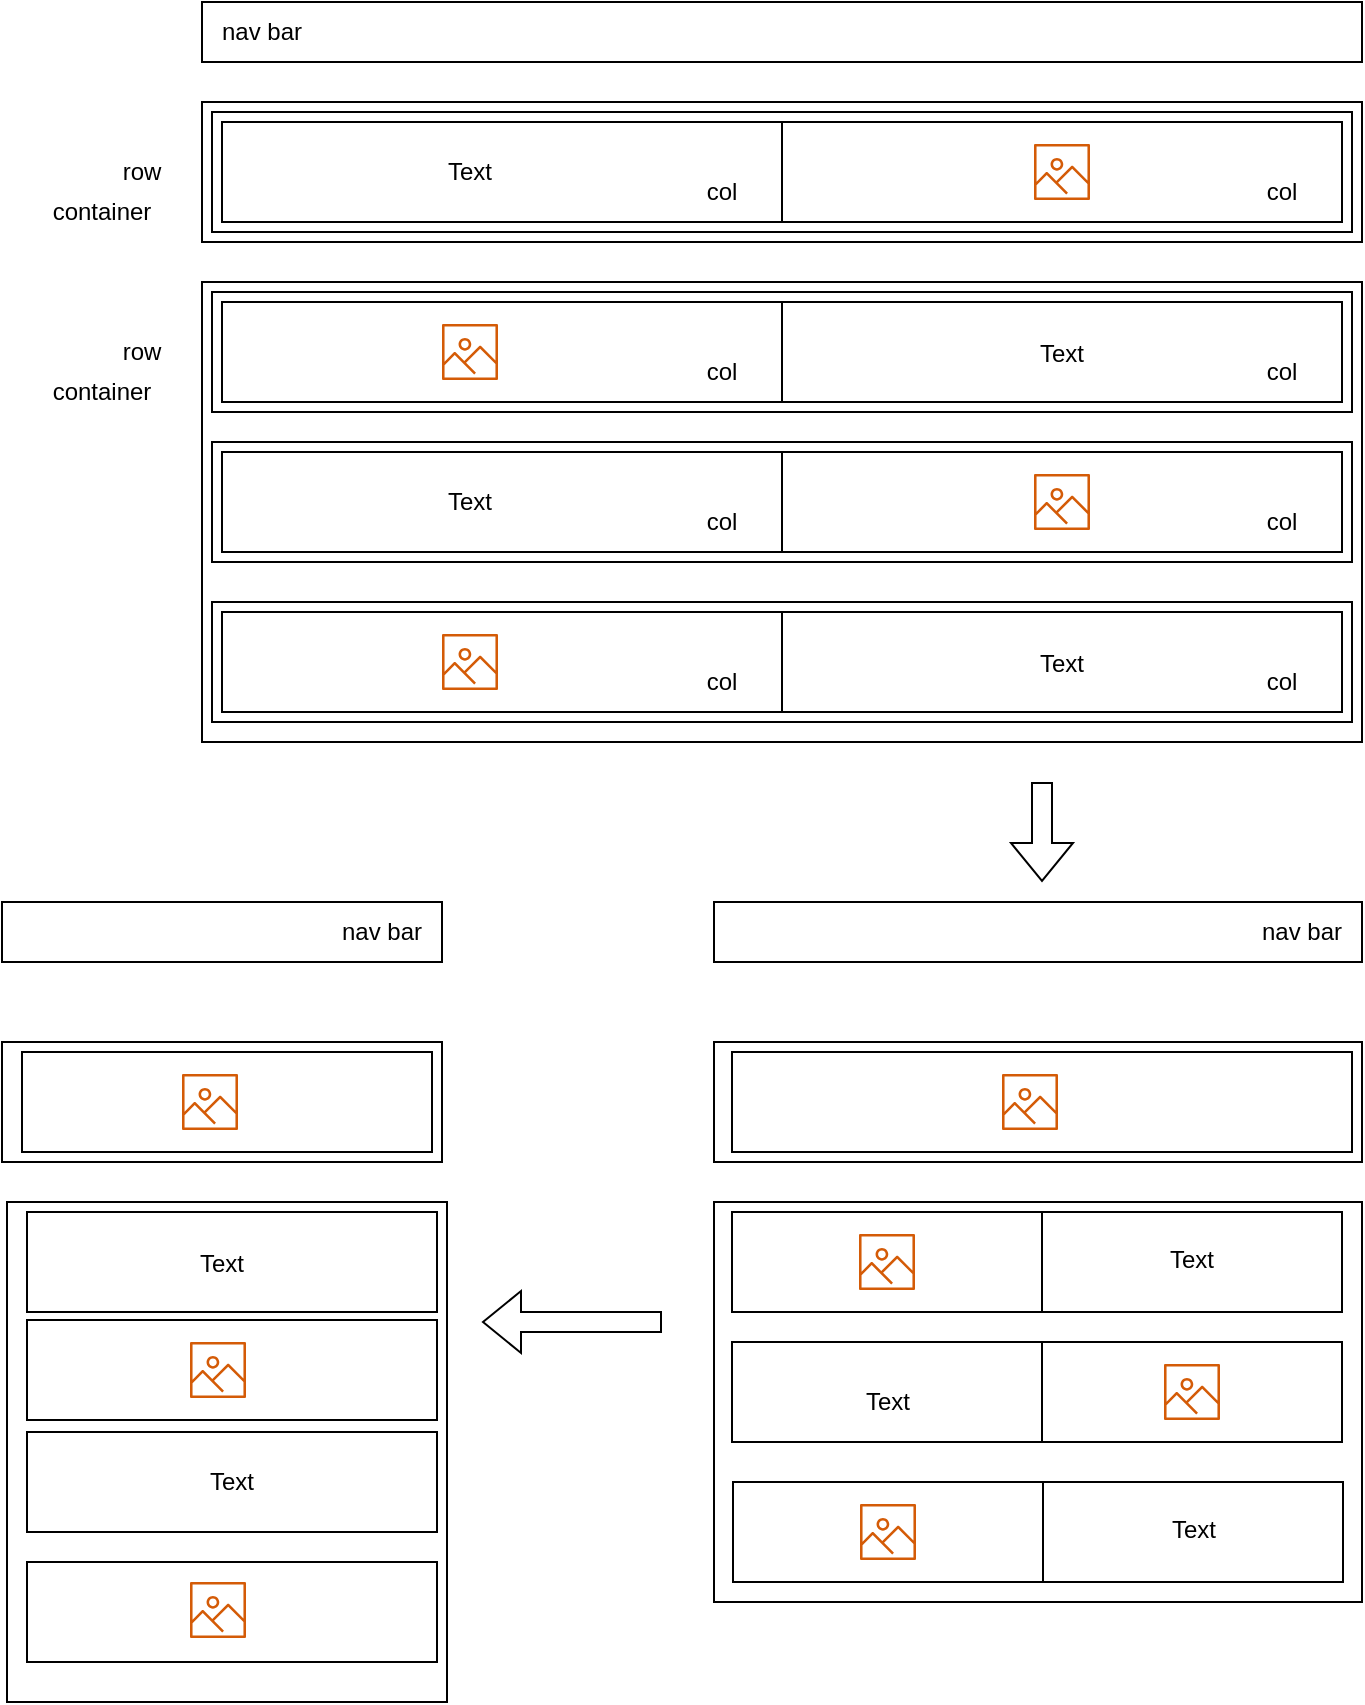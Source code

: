 <mxfile version="16.1.0" type="onedrive"><diagram id="aQ6GvytLmwV6mgxpHQU3" name="Page-1"><mxGraphModel dx="1350" dy="764" grid="1" gridSize="10" guides="1" tooltips="1" connect="1" arrows="1" fold="1" page="1" pageScale="1" pageWidth="850" pageHeight="1100" math="0" shadow="0"><root><mxCell id="0"/><mxCell id="1" parent="0"/><mxCell id="Md2uFomnaz3RGysvXUgq-99" value="" style="rounded=0;whiteSpace=wrap;html=1;" vertex="1" parent="1"><mxGeometry x="32.5" y="640" width="220" height="250" as="geometry"/></mxCell><mxCell id="Md2uFomnaz3RGysvXUgq-102" value="" style="rounded=0;whiteSpace=wrap;html=1;" vertex="1" parent="1"><mxGeometry x="42.5" y="699" width="205" height="50" as="geometry"/></mxCell><mxCell id="Md2uFomnaz3RGysvXUgq-1" value="" style="rounded=0;whiteSpace=wrap;html=1;" vertex="1" parent="1"><mxGeometry x="130" y="40" width="580" height="30" as="geometry"/></mxCell><mxCell id="Md2uFomnaz3RGysvXUgq-3" value="nav bar" style="text;html=1;strokeColor=none;fillColor=none;align=center;verticalAlign=middle;whiteSpace=wrap;rounded=0;" vertex="1" parent="1"><mxGeometry x="130" y="40" width="60" height="30" as="geometry"/></mxCell><mxCell id="Md2uFomnaz3RGysvXUgq-4" value="" style="rounded=0;whiteSpace=wrap;html=1;" vertex="1" parent="1"><mxGeometry x="130" y="90" width="580" height="70" as="geometry"/></mxCell><mxCell id="Md2uFomnaz3RGysvXUgq-5" value="" style="rounded=0;whiteSpace=wrap;html=1;" vertex="1" parent="1"><mxGeometry x="135" y="95" width="570" height="60" as="geometry"/></mxCell><mxCell id="Md2uFomnaz3RGysvXUgq-6" value="" style="rounded=0;whiteSpace=wrap;html=1;" vertex="1" parent="1"><mxGeometry x="140" y="100" width="280" height="50" as="geometry"/></mxCell><mxCell id="Md2uFomnaz3RGysvXUgq-7" value="" style="rounded=0;whiteSpace=wrap;html=1;" vertex="1" parent="1"><mxGeometry x="420" y="100" width="280" height="50" as="geometry"/></mxCell><mxCell id="Md2uFomnaz3RGysvXUgq-8" value="container" style="text;html=1;strokeColor=none;fillColor=none;align=center;verticalAlign=middle;whiteSpace=wrap;rounded=0;" vertex="1" parent="1"><mxGeometry x="50" y="130" width="60" height="30" as="geometry"/></mxCell><mxCell id="Md2uFomnaz3RGysvXUgq-9" value="row" style="text;html=1;strokeColor=none;fillColor=none;align=center;verticalAlign=middle;whiteSpace=wrap;rounded=0;" vertex="1" parent="1"><mxGeometry x="70" y="110" width="60" height="30" as="geometry"/></mxCell><mxCell id="Md2uFomnaz3RGysvXUgq-10" value="col" style="text;html=1;strokeColor=none;fillColor=none;align=center;verticalAlign=middle;whiteSpace=wrap;rounded=0;" vertex="1" parent="1"><mxGeometry x="360" y="120" width="60" height="30" as="geometry"/></mxCell><mxCell id="Md2uFomnaz3RGysvXUgq-12" value="col" style="text;html=1;strokeColor=none;fillColor=none;align=center;verticalAlign=middle;whiteSpace=wrap;rounded=0;" vertex="1" parent="1"><mxGeometry x="640" y="120" width="60" height="30" as="geometry"/></mxCell><mxCell id="Md2uFomnaz3RGysvXUgq-13" value="" style="rounded=0;whiteSpace=wrap;html=1;" vertex="1" parent="1"><mxGeometry x="130" y="180" width="580" height="230" as="geometry"/></mxCell><mxCell id="Md2uFomnaz3RGysvXUgq-14" value="" style="rounded=0;whiteSpace=wrap;html=1;" vertex="1" parent="1"><mxGeometry x="135" y="185" width="570" height="60" as="geometry"/></mxCell><mxCell id="Md2uFomnaz3RGysvXUgq-15" value="" style="rounded=0;whiteSpace=wrap;html=1;" vertex="1" parent="1"><mxGeometry x="140" y="190" width="280" height="50" as="geometry"/></mxCell><mxCell id="Md2uFomnaz3RGysvXUgq-16" value="" style="rounded=0;whiteSpace=wrap;html=1;" vertex="1" parent="1"><mxGeometry x="420" y="190" width="280" height="50" as="geometry"/></mxCell><mxCell id="Md2uFomnaz3RGysvXUgq-17" value="container" style="text;html=1;strokeColor=none;fillColor=none;align=center;verticalAlign=middle;whiteSpace=wrap;rounded=0;" vertex="1" parent="1"><mxGeometry x="50" y="220" width="60" height="30" as="geometry"/></mxCell><mxCell id="Md2uFomnaz3RGysvXUgq-18" value="row" style="text;html=1;strokeColor=none;fillColor=none;align=center;verticalAlign=middle;whiteSpace=wrap;rounded=0;" vertex="1" parent="1"><mxGeometry x="70" y="200" width="60" height="30" as="geometry"/></mxCell><mxCell id="Md2uFomnaz3RGysvXUgq-19" value="col" style="text;html=1;strokeColor=none;fillColor=none;align=center;verticalAlign=middle;whiteSpace=wrap;rounded=0;" vertex="1" parent="1"><mxGeometry x="360" y="210" width="60" height="30" as="geometry"/></mxCell><mxCell id="Md2uFomnaz3RGysvXUgq-20" value="col" style="text;html=1;strokeColor=none;fillColor=none;align=center;verticalAlign=middle;whiteSpace=wrap;rounded=0;" vertex="1" parent="1"><mxGeometry x="640" y="210" width="60" height="30" as="geometry"/></mxCell><mxCell id="Md2uFomnaz3RGysvXUgq-21" value="" style="rounded=0;whiteSpace=wrap;html=1;" vertex="1" parent="1"><mxGeometry x="135" y="260" width="570" height="60" as="geometry"/></mxCell><mxCell id="Md2uFomnaz3RGysvXUgq-22" value="" style="rounded=0;whiteSpace=wrap;html=1;" vertex="1" parent="1"><mxGeometry x="140" y="265" width="280" height="50" as="geometry"/></mxCell><mxCell id="Md2uFomnaz3RGysvXUgq-23" value="" style="rounded=0;whiteSpace=wrap;html=1;" vertex="1" parent="1"><mxGeometry x="420" y="265" width="280" height="50" as="geometry"/></mxCell><mxCell id="Md2uFomnaz3RGysvXUgq-24" value="col" style="text;html=1;strokeColor=none;fillColor=none;align=center;verticalAlign=middle;whiteSpace=wrap;rounded=0;" vertex="1" parent="1"><mxGeometry x="360" y="285" width="60" height="30" as="geometry"/></mxCell><mxCell id="Md2uFomnaz3RGysvXUgq-25" value="col" style="text;html=1;strokeColor=none;fillColor=none;align=center;verticalAlign=middle;whiteSpace=wrap;rounded=0;" vertex="1" parent="1"><mxGeometry x="640" y="285" width="60" height="30" as="geometry"/></mxCell><mxCell id="Md2uFomnaz3RGysvXUgq-26" value="" style="rounded=0;whiteSpace=wrap;html=1;" vertex="1" parent="1"><mxGeometry x="135" y="340" width="570" height="60" as="geometry"/></mxCell><mxCell id="Md2uFomnaz3RGysvXUgq-27" value="" style="rounded=0;whiteSpace=wrap;html=1;" vertex="1" parent="1"><mxGeometry x="140" y="345" width="280" height="50" as="geometry"/></mxCell><mxCell id="Md2uFomnaz3RGysvXUgq-28" value="" style="rounded=0;whiteSpace=wrap;html=1;" vertex="1" parent="1"><mxGeometry x="420" y="345" width="280" height="50" as="geometry"/></mxCell><mxCell id="Md2uFomnaz3RGysvXUgq-29" value="col" style="text;html=1;strokeColor=none;fillColor=none;align=center;verticalAlign=middle;whiteSpace=wrap;rounded=0;" vertex="1" parent="1"><mxGeometry x="360" y="365" width="60" height="30" as="geometry"/></mxCell><mxCell id="Md2uFomnaz3RGysvXUgq-30" value="col" style="text;html=1;strokeColor=none;fillColor=none;align=center;verticalAlign=middle;whiteSpace=wrap;rounded=0;" vertex="1" parent="1"><mxGeometry x="640" y="365" width="60" height="30" as="geometry"/></mxCell><mxCell id="Md2uFomnaz3RGysvXUgq-31" value="" style="sketch=0;outlineConnect=0;fontColor=#232F3E;gradientColor=none;fillColor=#D45B07;strokeColor=none;dashed=0;verticalLabelPosition=bottom;verticalAlign=top;align=center;html=1;fontSize=12;fontStyle=0;aspect=fixed;pointerEvents=1;shape=mxgraph.aws4.container_registry_image;" vertex="1" parent="1"><mxGeometry x="250" y="201" width="28" height="28" as="geometry"/></mxCell><mxCell id="Md2uFomnaz3RGysvXUgq-32" value="" style="sketch=0;outlineConnect=0;fontColor=#232F3E;gradientColor=none;fillColor=#D45B07;strokeColor=none;dashed=0;verticalLabelPosition=bottom;verticalAlign=top;align=center;html=1;fontSize=12;fontStyle=0;aspect=fixed;pointerEvents=1;shape=mxgraph.aws4.container_registry_image;" vertex="1" parent="1"><mxGeometry x="546" y="276" width="28" height="28" as="geometry"/></mxCell><mxCell id="Md2uFomnaz3RGysvXUgq-33" value="" style="sketch=0;outlineConnect=0;fontColor=#232F3E;gradientColor=none;fillColor=#D45B07;strokeColor=none;dashed=0;verticalLabelPosition=bottom;verticalAlign=top;align=center;html=1;fontSize=12;fontStyle=0;aspect=fixed;pointerEvents=1;shape=mxgraph.aws4.container_registry_image;" vertex="1" parent="1"><mxGeometry x="250" y="356" width="28" height="28" as="geometry"/></mxCell><mxCell id="Md2uFomnaz3RGysvXUgq-34" value="Text" style="text;html=1;strokeColor=none;fillColor=none;align=center;verticalAlign=middle;whiteSpace=wrap;rounded=0;" vertex="1" parent="1"><mxGeometry x="530" y="201" width="60" height="30" as="geometry"/></mxCell><mxCell id="Md2uFomnaz3RGysvXUgq-36" value="Text" style="text;html=1;strokeColor=none;fillColor=none;align=center;verticalAlign=middle;whiteSpace=wrap;rounded=0;" vertex="1" parent="1"><mxGeometry x="234" y="275" width="60" height="30" as="geometry"/></mxCell><mxCell id="Md2uFomnaz3RGysvXUgq-37" value="Text" style="text;html=1;strokeColor=none;fillColor=none;align=center;verticalAlign=middle;whiteSpace=wrap;rounded=0;" vertex="1" parent="1"><mxGeometry x="530" y="356" width="60" height="30" as="geometry"/></mxCell><mxCell id="Md2uFomnaz3RGysvXUgq-38" value="Text" style="text;html=1;strokeColor=none;fillColor=none;align=center;verticalAlign=middle;whiteSpace=wrap;rounded=0;" vertex="1" parent="1"><mxGeometry x="234" y="110" width="60" height="30" as="geometry"/></mxCell><mxCell id="Md2uFomnaz3RGysvXUgq-39" value="" style="sketch=0;outlineConnect=0;fontColor=#232F3E;gradientColor=none;fillColor=#D45B07;strokeColor=none;dashed=0;verticalLabelPosition=bottom;verticalAlign=top;align=center;html=1;fontSize=12;fontStyle=0;aspect=fixed;pointerEvents=1;shape=mxgraph.aws4.container_registry_image;" vertex="1" parent="1"><mxGeometry x="546" y="111" width="28" height="28" as="geometry"/></mxCell><mxCell id="Md2uFomnaz3RGysvXUgq-40" value="" style="rounded=0;whiteSpace=wrap;html=1;" vertex="1" parent="1"><mxGeometry x="386" y="490" width="324" height="30" as="geometry"/></mxCell><mxCell id="Md2uFomnaz3RGysvXUgq-41" value="" style="rounded=0;whiteSpace=wrap;html=1;" vertex="1" parent="1"><mxGeometry x="386" y="560" width="324" height="60" as="geometry"/></mxCell><mxCell id="Md2uFomnaz3RGysvXUgq-42" value="" style="rounded=0;whiteSpace=wrap;html=1;" vertex="1" parent="1"><mxGeometry x="395" y="565" width="310" height="50" as="geometry"/></mxCell><mxCell id="Md2uFomnaz3RGysvXUgq-43" value="" style="sketch=0;outlineConnect=0;fontColor=#232F3E;gradientColor=none;fillColor=#D45B07;strokeColor=none;dashed=0;verticalLabelPosition=bottom;verticalAlign=top;align=center;html=1;fontSize=12;fontStyle=0;aspect=fixed;pointerEvents=1;shape=mxgraph.aws4.container_registry_image;" vertex="1" parent="1"><mxGeometry x="530" y="576" width="28" height="28" as="geometry"/></mxCell><mxCell id="Md2uFomnaz3RGysvXUgq-44" value="nav bar" style="text;html=1;strokeColor=none;fillColor=none;align=center;verticalAlign=middle;whiteSpace=wrap;rounded=0;" vertex="1" parent="1"><mxGeometry x="650" y="490" width="60" height="30" as="geometry"/></mxCell><mxCell id="Md2uFomnaz3RGysvXUgq-67" value="" style="rounded=0;whiteSpace=wrap;html=1;" vertex="1" parent="1"><mxGeometry x="386" y="640" width="324" height="200" as="geometry"/></mxCell><mxCell id="Md2uFomnaz3RGysvXUgq-68" value="" style="rounded=0;whiteSpace=wrap;html=1;" vertex="1" parent="1"><mxGeometry x="395" y="645" width="155" height="50" as="geometry"/></mxCell><mxCell id="Md2uFomnaz3RGysvXUgq-69" value="" style="sketch=0;outlineConnect=0;fontColor=#232F3E;gradientColor=none;fillColor=#D45B07;strokeColor=none;dashed=0;verticalLabelPosition=bottom;verticalAlign=top;align=center;html=1;fontSize=12;fontStyle=0;aspect=fixed;pointerEvents=1;shape=mxgraph.aws4.container_registry_image;" vertex="1" parent="1"><mxGeometry x="458.5" y="656" width="28" height="28" as="geometry"/></mxCell><mxCell id="Md2uFomnaz3RGysvXUgq-70" value="" style="rounded=0;whiteSpace=wrap;html=1;" vertex="1" parent="1"><mxGeometry x="550" y="645" width="150" height="50" as="geometry"/></mxCell><mxCell id="Md2uFomnaz3RGysvXUgq-71" value="Text" style="text;html=1;strokeColor=none;fillColor=none;align=center;verticalAlign=middle;whiteSpace=wrap;rounded=0;" vertex="1" parent="1"><mxGeometry x="595" y="654" width="60" height="30" as="geometry"/></mxCell><mxCell id="Md2uFomnaz3RGysvXUgq-72" value="" style="rounded=0;whiteSpace=wrap;html=1;" vertex="1" parent="1"><mxGeometry x="395" y="710" width="155" height="50" as="geometry"/></mxCell><mxCell id="Md2uFomnaz3RGysvXUgq-74" value="" style="rounded=0;whiteSpace=wrap;html=1;" vertex="1" parent="1"><mxGeometry x="550" y="710" width="150" height="50" as="geometry"/></mxCell><mxCell id="Md2uFomnaz3RGysvXUgq-75" value="Text" style="text;html=1;strokeColor=none;fillColor=none;align=center;verticalAlign=middle;whiteSpace=wrap;rounded=0;" vertex="1" parent="1"><mxGeometry x="442.5" y="725" width="60" height="30" as="geometry"/></mxCell><mxCell id="Md2uFomnaz3RGysvXUgq-76" value="" style="rounded=0;whiteSpace=wrap;html=1;" vertex="1" parent="1"><mxGeometry x="395.5" y="780" width="155" height="50" as="geometry"/></mxCell><mxCell id="Md2uFomnaz3RGysvXUgq-77" value="" style="sketch=0;outlineConnect=0;fontColor=#232F3E;gradientColor=none;fillColor=#D45B07;strokeColor=none;dashed=0;verticalLabelPosition=bottom;verticalAlign=top;align=center;html=1;fontSize=12;fontStyle=0;aspect=fixed;pointerEvents=1;shape=mxgraph.aws4.container_registry_image;" vertex="1" parent="1"><mxGeometry x="459" y="791" width="28" height="28" as="geometry"/></mxCell><mxCell id="Md2uFomnaz3RGysvXUgq-78" value="" style="rounded=0;whiteSpace=wrap;html=1;" vertex="1" parent="1"><mxGeometry x="550.5" y="780" width="150" height="50" as="geometry"/></mxCell><mxCell id="Md2uFomnaz3RGysvXUgq-79" value="Text" style="text;html=1;strokeColor=none;fillColor=none;align=center;verticalAlign=middle;whiteSpace=wrap;rounded=0;" vertex="1" parent="1"><mxGeometry x="595.5" y="789" width="60" height="30" as="geometry"/></mxCell><mxCell id="Md2uFomnaz3RGysvXUgq-80" value="" style="sketch=0;outlineConnect=0;fontColor=#232F3E;gradientColor=none;fillColor=#D45B07;strokeColor=none;dashed=0;verticalLabelPosition=bottom;verticalAlign=top;align=center;html=1;fontSize=12;fontStyle=0;aspect=fixed;pointerEvents=1;shape=mxgraph.aws4.container_registry_image;" vertex="1" parent="1"><mxGeometry x="611" y="721" width="28" height="28" as="geometry"/></mxCell><mxCell id="Md2uFomnaz3RGysvXUgq-81" value="" style="rounded=0;whiteSpace=wrap;html=1;" vertex="1" parent="1"><mxGeometry x="30" y="490" width="220" height="30" as="geometry"/></mxCell><mxCell id="Md2uFomnaz3RGysvXUgq-82" value="" style="rounded=0;whiteSpace=wrap;html=1;" vertex="1" parent="1"><mxGeometry x="30" y="560" width="220" height="60" as="geometry"/></mxCell><mxCell id="Md2uFomnaz3RGysvXUgq-83" value="" style="rounded=0;whiteSpace=wrap;html=1;" vertex="1" parent="1"><mxGeometry x="40" y="565" width="205" height="50" as="geometry"/></mxCell><mxCell id="Md2uFomnaz3RGysvXUgq-84" value="" style="sketch=0;outlineConnect=0;fontColor=#232F3E;gradientColor=none;fillColor=#D45B07;strokeColor=none;dashed=0;verticalLabelPosition=bottom;verticalAlign=top;align=center;html=1;fontSize=12;fontStyle=0;aspect=fixed;pointerEvents=1;shape=mxgraph.aws4.container_registry_image;" vertex="1" parent="1"><mxGeometry x="120" y="576" width="28" height="28" as="geometry"/></mxCell><mxCell id="Md2uFomnaz3RGysvXUgq-85" value="nav bar" style="text;html=1;strokeColor=none;fillColor=none;align=center;verticalAlign=middle;whiteSpace=wrap;rounded=0;" vertex="1" parent="1"><mxGeometry x="190" y="490" width="60" height="30" as="geometry"/></mxCell><mxCell id="Md2uFomnaz3RGysvXUgq-100" value="" style="rounded=0;whiteSpace=wrap;html=1;" vertex="1" parent="1"><mxGeometry x="42.5" y="645" width="205" height="50" as="geometry"/></mxCell><mxCell id="Md2uFomnaz3RGysvXUgq-101" value="" style="sketch=0;outlineConnect=0;fontColor=#232F3E;gradientColor=none;fillColor=#D45B07;strokeColor=none;dashed=0;verticalLabelPosition=bottom;verticalAlign=top;align=center;html=1;fontSize=12;fontStyle=0;aspect=fixed;pointerEvents=1;shape=mxgraph.aws4.container_registry_image;" vertex="1" parent="1"><mxGeometry x="124" y="710" width="28" height="28" as="geometry"/></mxCell><mxCell id="Md2uFomnaz3RGysvXUgq-103" value="" style="rounded=0;whiteSpace=wrap;html=1;" vertex="1" parent="1"><mxGeometry x="42.5" y="755" width="205" height="50" as="geometry"/></mxCell><mxCell id="Md2uFomnaz3RGysvXUgq-104" value="" style="rounded=0;whiteSpace=wrap;html=1;" vertex="1" parent="1"><mxGeometry x="42.5" y="820" width="205" height="50" as="geometry"/></mxCell><mxCell id="Md2uFomnaz3RGysvXUgq-105" value="Text" style="text;html=1;strokeColor=none;fillColor=none;align=center;verticalAlign=middle;whiteSpace=wrap;rounded=0;" vertex="1" parent="1"><mxGeometry x="110" y="656" width="60" height="30" as="geometry"/></mxCell><mxCell id="Md2uFomnaz3RGysvXUgq-106" value="" style="sketch=0;outlineConnect=0;fontColor=#232F3E;gradientColor=none;fillColor=#D45B07;strokeColor=none;dashed=0;verticalLabelPosition=bottom;verticalAlign=top;align=center;html=1;fontSize=12;fontStyle=0;aspect=fixed;pointerEvents=1;shape=mxgraph.aws4.container_registry_image;" vertex="1" parent="1"><mxGeometry x="124" y="830" width="28" height="28" as="geometry"/></mxCell><mxCell id="Md2uFomnaz3RGysvXUgq-107" value="Text" style="text;html=1;strokeColor=none;fillColor=none;align=center;verticalAlign=middle;whiteSpace=wrap;rounded=0;" vertex="1" parent="1"><mxGeometry x="115" y="765" width="60" height="30" as="geometry"/></mxCell><mxCell id="Md2uFomnaz3RGysvXUgq-108" value="" style="shape=flexArrow;endArrow=classic;html=1;rounded=0;" edge="1" parent="1"><mxGeometry width="50" height="50" relative="1" as="geometry"><mxPoint x="550" y="430" as="sourcePoint"/><mxPoint x="550" y="480" as="targetPoint"/></mxGeometry></mxCell><mxCell id="Md2uFomnaz3RGysvXUgq-109" value="" style="shape=flexArrow;endArrow=classic;html=1;rounded=0;" edge="1" parent="1"><mxGeometry width="50" height="50" relative="1" as="geometry"><mxPoint x="360" y="700" as="sourcePoint"/><mxPoint x="270" y="700" as="targetPoint"/></mxGeometry></mxCell></root></mxGraphModel></diagram></mxfile>